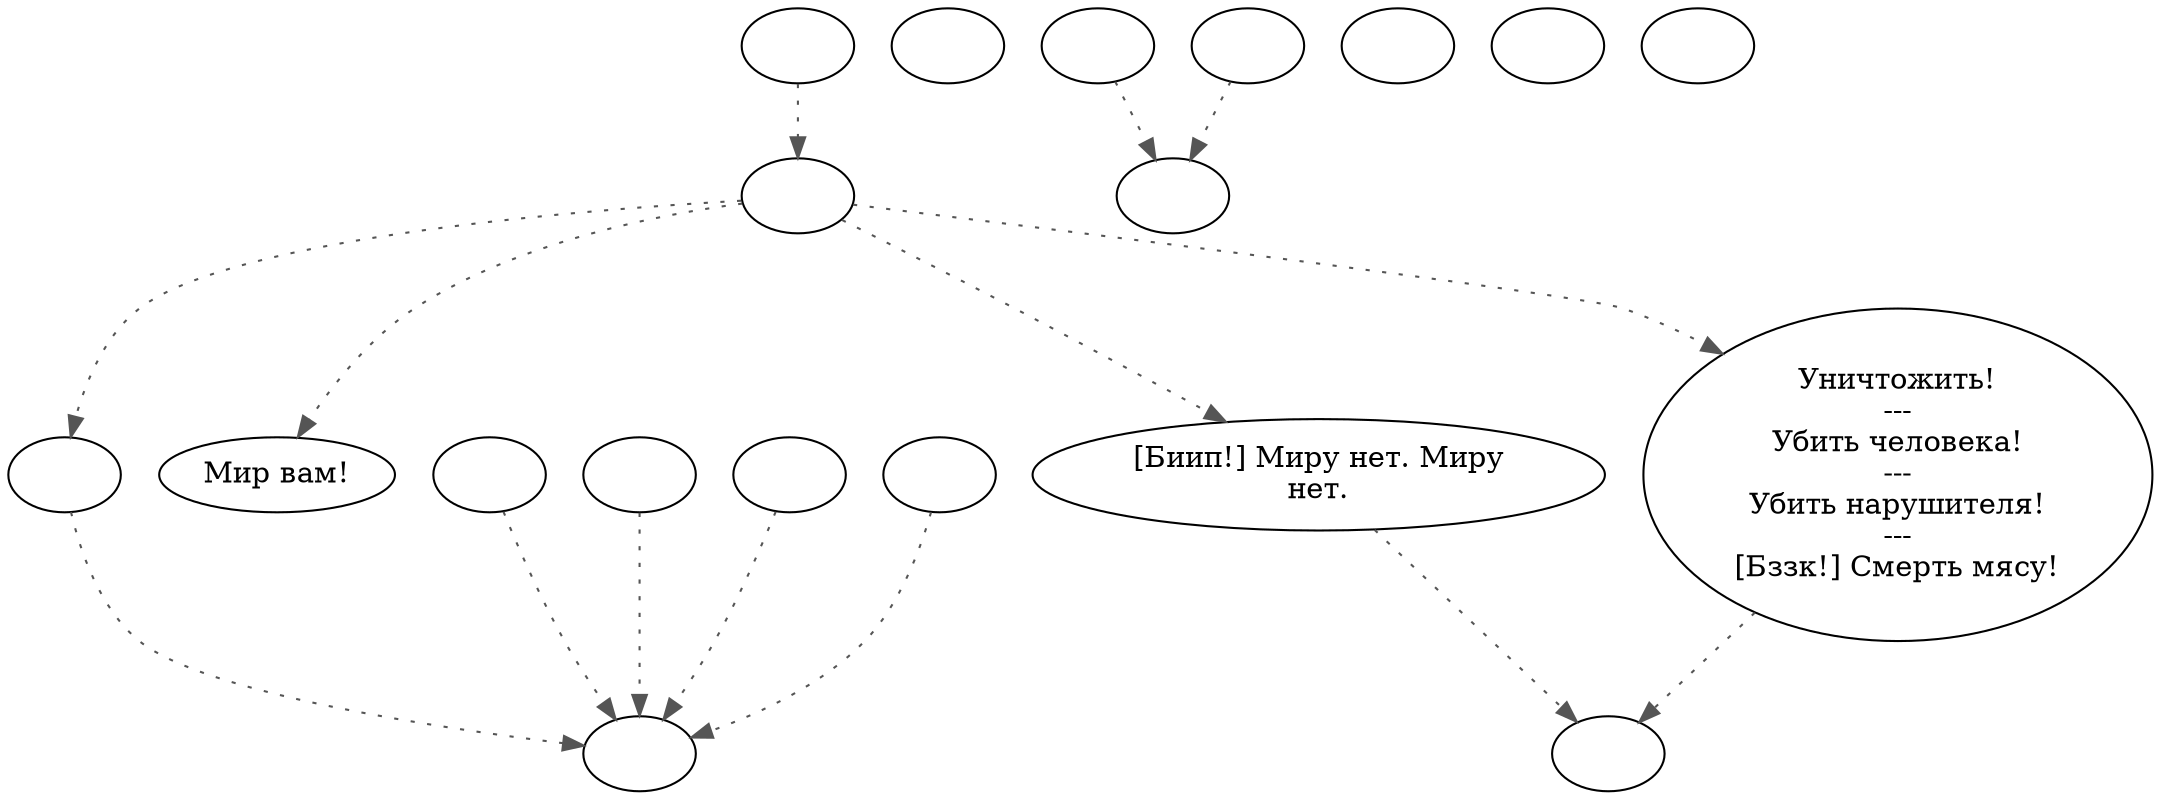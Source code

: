 digraph robot {
  "start" [style=filled       fillcolor="#FFFFFF"       color="#000000"]
  "start" -> "do_dialogue" [style=dotted color="#555555"]
  "start" [label=""]
  "do_dialogue" [style=filled       fillcolor="#FFFFFF"       color="#000000"]
  "do_dialogue" -> "get_reaction" [style=dotted color="#555555"]
  "do_dialogue" -> "robot00" [style=dotted color="#555555"]
  "do_dialogue" -> "robot02" [style=dotted color="#555555"]
  "do_dialogue" -> "robot01" [style=dotted color="#555555"]
  "do_dialogue" [label=""]
  "robot00" [style=filled       fillcolor="#FFFFFF"       color="#000000"]
  "robot00" [label="Мир вам!"]
  "robot01" [style=filled       fillcolor="#FFFFFF"       color="#000000"]
  "robot01" -> "robotcbt" [style=dotted color="#555555"]
  "robot01" [label="Уничтожить!\n---\nУбить человека!\n---\nУбить нарушителя!\n---\n[Бззк!] Смерть мясу!"]
  "robot02" [style=filled       fillcolor="#FFFFFF"       color="#000000"]
  "robot02" -> "robotcbt" [style=dotted color="#555555"]
  "robot02" [label="[Биип!] Миру нет. Миру\nнет."]
  "robotend" [style=filled       fillcolor="#FFFFFF"       color="#000000"]
  "robotend" [label=""]
  "robotcbt" [style=filled       fillcolor="#FFFFFF"       color="#000000"]
  "robotcbt" [label=""]
  "get_reaction" [style=filled       fillcolor="#FFFFFF"       color="#000000"]
  "get_reaction" -> "ReactToLevel" [style=dotted color="#555555"]
  "get_reaction" [label=""]
  "ReactToLevel" [style=filled       fillcolor="#FFFFFF"       color="#000000"]
  "ReactToLevel" [label=""]
  "LevelToReact" [style=filled       fillcolor="#FFFFFF"       color="#000000"]
  "LevelToReact" [label=""]
  "UpReact" [style=filled       fillcolor="#FFFFFF"       color="#000000"]
  "UpReact" -> "ReactToLevel" [style=dotted color="#555555"]
  "UpReact" [label=""]
  "DownReact" [style=filled       fillcolor="#FFFFFF"       color="#000000"]
  "DownReact" -> "ReactToLevel" [style=dotted color="#555555"]
  "DownReact" [label=""]
  "BottomReact" [style=filled       fillcolor="#FFFFFF"       color="#000000"]
  "BottomReact" [label=""]
  "TopReact" [style=filled       fillcolor="#FFFFFF"       color="#000000"]
  "TopReact" [label=""]
  "BigUpReact" [style=filled       fillcolor="#FFFFFF"       color="#000000"]
  "BigUpReact" -> "ReactToLevel" [style=dotted color="#555555"]
  "BigUpReact" [label=""]
  "BigDownReact" [style=filled       fillcolor="#FFFFFF"       color="#000000"]
  "BigDownReact" -> "ReactToLevel" [style=dotted color="#555555"]
  "BigDownReact" [label=""]
  "UpReactLevel" [style=filled       fillcolor="#FFFFFF"       color="#000000"]
  "UpReactLevel" -> "LevelToReact" [style=dotted color="#555555"]
  "UpReactLevel" [label=""]
  "DownReactLevel" [style=filled       fillcolor="#FFFFFF"       color="#000000"]
  "DownReactLevel" -> "LevelToReact" [style=dotted color="#555555"]
  "DownReactLevel" [label=""]
  "Goodbyes" [style=filled       fillcolor="#FFFFFF"       color="#000000"]
  "Goodbyes" [label=""]
}